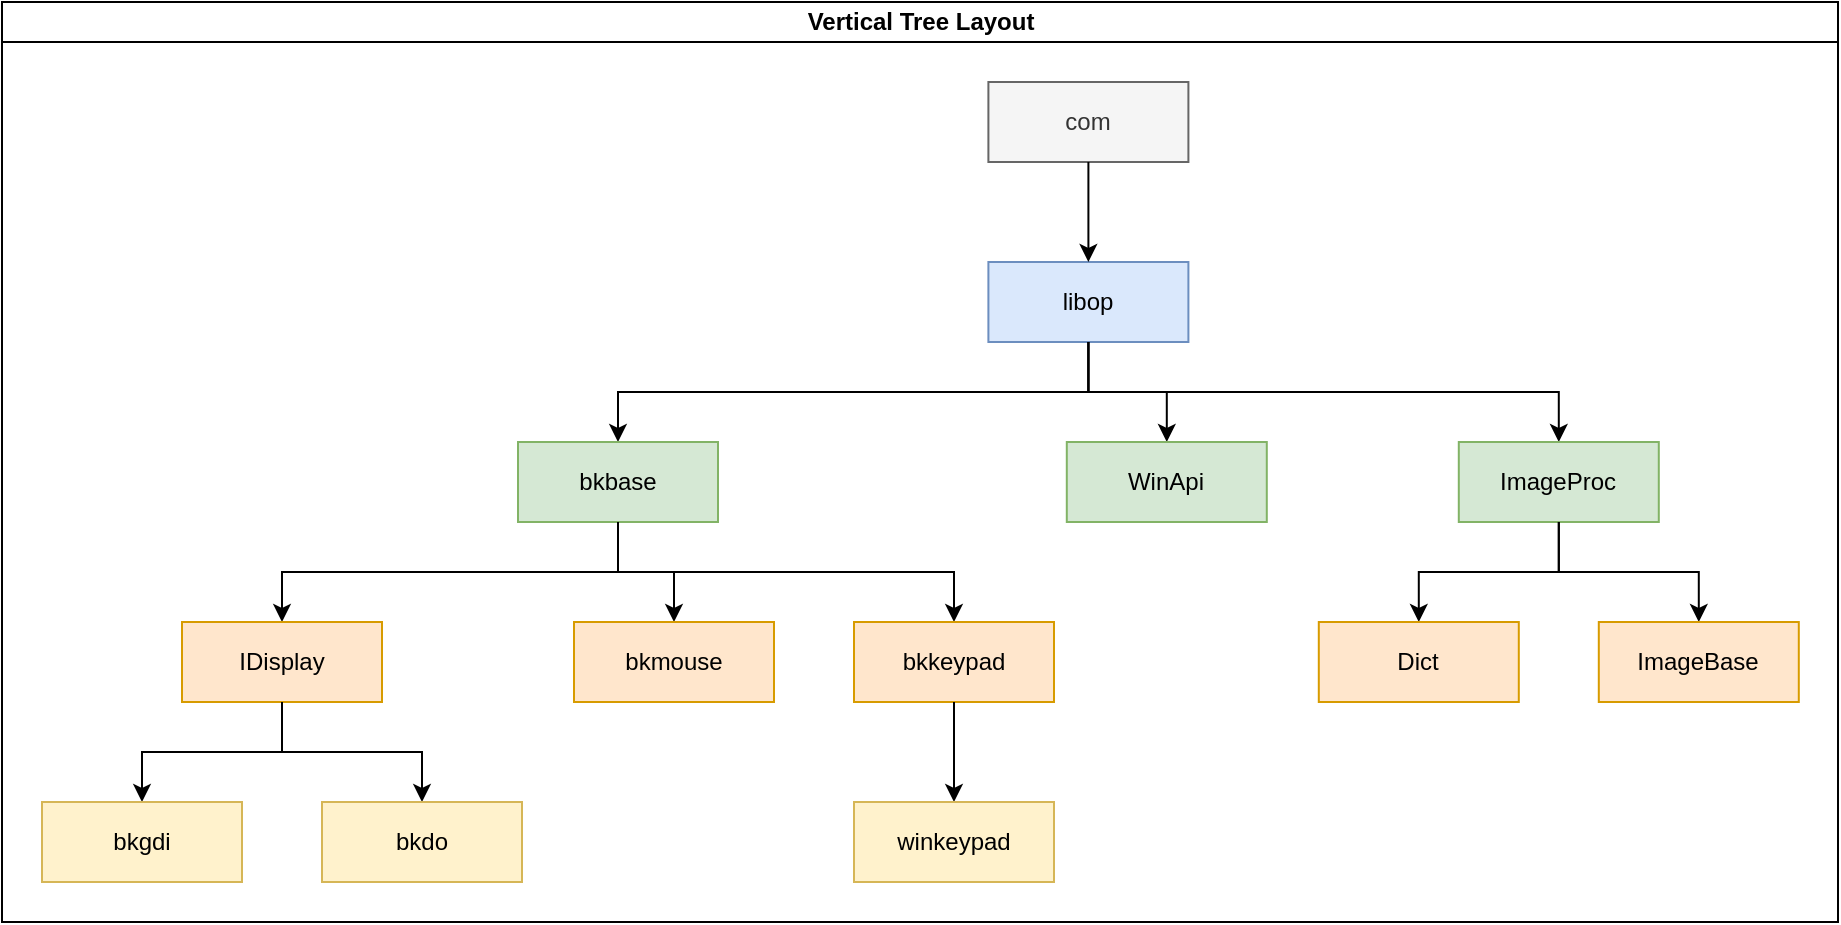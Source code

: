 <mxfile>
    <diagram id="xWARS76tSnXCyXbDuKhF" name="Page-1">
        <mxGraphModel dx="1077" dy="492" grid="1" gridSize="10" guides="1" tooltips="1" connect="1" arrows="1" fold="1" page="1" pageScale="1" pageWidth="827" pageHeight="1169" math="0" shadow="0">
            <root>
                <mxCell id="0"/>
                <mxCell id="1" parent="0"/>
                <mxCell id="2" value="Vertical Tree Layout" style="swimlane;html=1;startSize=20;horizontal=1;childLayout=treeLayout;horizontalTree=0;resizable=0;containerType=tree;" parent="1" vertex="1">
                    <mxGeometry x="60" y="50" width="918" height="460" as="geometry"/>
                </mxCell>
                <mxCell id="3" value="com" style="whiteSpace=wrap;html=1;fillColor=#f5f5f5;strokeColor=#666666;fontColor=#333333;" parent="2" vertex="1">
                    <mxGeometry x="493.2" y="40" width="100" height="40" as="geometry"/>
                </mxCell>
                <mxCell id="4" value="libop" style="whiteSpace=wrap;html=1;fillColor=#dae8fc;strokeColor=#6c8ebf;" parent="2" vertex="1">
                    <mxGeometry x="493.2" y="130" width="100" height="40" as="geometry"/>
                </mxCell>
                <mxCell id="5" value="" style="edgeStyle=elbowEdgeStyle;elbow=vertical;html=1;rounded=0;" parent="2" source="3" target="4" edge="1">
                    <mxGeometry relative="1" as="geometry"/>
                </mxCell>
                <mxCell id="26" value="" style="edgeStyle=elbowEdgeStyle;elbow=vertical;html=1;rounded=0;" parent="2" source="4" target="27" edge="1">
                    <mxGeometry relative="1" as="geometry">
                        <mxPoint x="-2156.4" y="120" as="sourcePoint"/>
                    </mxGeometry>
                </mxCell>
                <mxCell id="27" value="bkbase" style="whiteSpace=wrap;html=1;fillColor=#d5e8d4;strokeColor=#82b366;" parent="2" vertex="1">
                    <mxGeometry x="258" y="220" width="100" height="40" as="geometry"/>
                </mxCell>
                <mxCell id="44" value="" style="edgeStyle=elbowEdgeStyle;elbow=vertical;html=1;rounded=0;" parent="2" source="27" target="45" edge="1">
                    <mxGeometry relative="1" as="geometry">
                        <mxPoint x="-1428.4" y="210" as="sourcePoint"/>
                    </mxGeometry>
                </mxCell>
                <mxCell id="45" value="IDisplay" style="whiteSpace=wrap;html=1;fillColor=#ffe6cc;strokeColor=#d79b00;" parent="2" vertex="1">
                    <mxGeometry x="90" y="310" width="100" height="40" as="geometry"/>
                </mxCell>
                <mxCell id="46" value="" style="edgeStyle=elbowEdgeStyle;elbow=vertical;html=1;rounded=0;" edge="1" target="47" source="27" parent="2">
                    <mxGeometry relative="1" as="geometry">
                        <mxPoint x="-1428.4" y="300" as="sourcePoint"/>
                    </mxGeometry>
                </mxCell>
                <mxCell id="47" value="bkmouse" style="whiteSpace=wrap;html=1;fillColor=#ffe6cc;strokeColor=#d79b00;" vertex="1" parent="2">
                    <mxGeometry x="286" y="310" width="100" height="40" as="geometry"/>
                </mxCell>
                <mxCell id="48" value="" style="edgeStyle=elbowEdgeStyle;elbow=vertical;html=1;rounded=0;" edge="1" target="49" source="27" parent="2">
                    <mxGeometry relative="1" as="geometry">
                        <mxPoint x="-1358.4" y="300" as="sourcePoint"/>
                    </mxGeometry>
                </mxCell>
                <mxCell id="49" value="bkkeypad" style="whiteSpace=wrap;html=1;fillColor=#ffe6cc;strokeColor=#d79b00;" vertex="1" parent="2">
                    <mxGeometry x="426" y="310" width="100" height="40" as="geometry"/>
                </mxCell>
                <mxCell id="52" value="" style="edgeStyle=elbowEdgeStyle;elbow=vertical;html=1;rounded=0;" edge="1" target="53" source="45" parent="2">
                    <mxGeometry relative="1" as="geometry">
                        <mxPoint x="-998.4" y="310" as="sourcePoint"/>
                    </mxGeometry>
                </mxCell>
                <mxCell id="53" value="bkgdi" style="whiteSpace=wrap;html=1;fillColor=#fff2cc;strokeColor=#d6b656;" vertex="1" parent="2">
                    <mxGeometry x="20" y="400" width="100" height="40" as="geometry"/>
                </mxCell>
                <mxCell id="54" value="" style="edgeStyle=elbowEdgeStyle;elbow=vertical;html=1;rounded=0;" edge="1" target="55" source="45" parent="2">
                    <mxGeometry relative="1" as="geometry">
                        <mxPoint x="-1208.4" y="400" as="sourcePoint"/>
                    </mxGeometry>
                </mxCell>
                <mxCell id="55" value="bkdo" style="whiteSpace=wrap;html=1;fillColor=#fff2cc;strokeColor=#d6b656;" vertex="1" parent="2">
                    <mxGeometry x="160" y="400" width="100" height="40" as="geometry"/>
                </mxCell>
                <mxCell id="56" value="" style="edgeStyle=elbowEdgeStyle;elbow=vertical;html=1;rounded=0;" edge="1" target="57" source="49" parent="2">
                    <mxGeometry relative="1" as="geometry">
                        <mxPoint x="-690.4" y="310" as="sourcePoint"/>
                    </mxGeometry>
                </mxCell>
                <mxCell id="57" value="winkeypad" style="whiteSpace=wrap;html=1;fillColor=#fff2cc;strokeColor=#d6b656;" vertex="1" parent="2">
                    <mxGeometry x="426" y="400" width="100" height="40" as="geometry"/>
                </mxCell>
                <mxCell id="58" value="" style="edgeStyle=elbowEdgeStyle;elbow=vertical;html=1;rounded=0;" edge="1" target="59" source="4" parent="2">
                    <mxGeometry relative="1" as="geometry">
                        <mxPoint x="-690.4" y="220" as="sourcePoint"/>
                    </mxGeometry>
                </mxCell>
                <mxCell id="59" value="WinApi" style="whiteSpace=wrap;html=1;fillColor=#d5e8d4;strokeColor=#82b366;" vertex="1" parent="2">
                    <mxGeometry x="532.4" y="220" width="100" height="40" as="geometry"/>
                </mxCell>
                <mxCell id="60" value="" style="edgeStyle=elbowEdgeStyle;elbow=vertical;html=1;rounded=0;" edge="1" target="61" source="4" parent="2">
                    <mxGeometry relative="1" as="geometry">
                        <mxPoint x="-315.2" y="220" as="sourcePoint"/>
                    </mxGeometry>
                </mxCell>
                <mxCell id="61" value="ImageProc" style="whiteSpace=wrap;html=1;fillColor=#d5e8d4;strokeColor=#82b366;" vertex="1" parent="2">
                    <mxGeometry x="728.4" y="220" width="100" height="40" as="geometry"/>
                </mxCell>
                <mxCell id="62" value="" style="edgeStyle=elbowEdgeStyle;elbow=vertical;html=1;rounded=0;" edge="1" target="63" source="61" parent="2">
                    <mxGeometry relative="1" as="geometry">
                        <mxPoint x="130.0" y="220" as="sourcePoint"/>
                    </mxGeometry>
                </mxCell>
                <mxCell id="63" value="Dict" style="whiteSpace=wrap;html=1;fillColor=#ffe6cc;strokeColor=#d79b00;" vertex="1" parent="2">
                    <mxGeometry x="658.4" y="310" width="100" height="40" as="geometry"/>
                </mxCell>
                <mxCell id="70" value="" style="edgeStyle=elbowEdgeStyle;elbow=vertical;html=1;rounded=0;" edge="1" target="71" source="61" parent="2">
                    <mxGeometry relative="1" as="geometry">
                        <mxPoint x="337.2" y="310" as="sourcePoint"/>
                    </mxGeometry>
                </mxCell>
                <mxCell id="71" value="ImageBase" style="whiteSpace=wrap;html=1;fillColor=#ffe6cc;strokeColor=#d79b00;" vertex="1" parent="2">
                    <mxGeometry x="798.4" y="310" width="100" height="40" as="geometry"/>
                </mxCell>
            </root>
        </mxGraphModel>
    </diagram>
</mxfile>